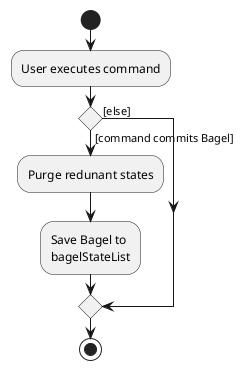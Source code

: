 @startuml
start
:User executes command;

'Since the beta syntax does not support placing the condition outside the
'diamond we place it as the true branch instead.

if () then ([command commits Bagel])
    :Purge redunant states;
    :Save Bagel to
    bagelStateList;
else ([else])
endif
stop
@enduml
